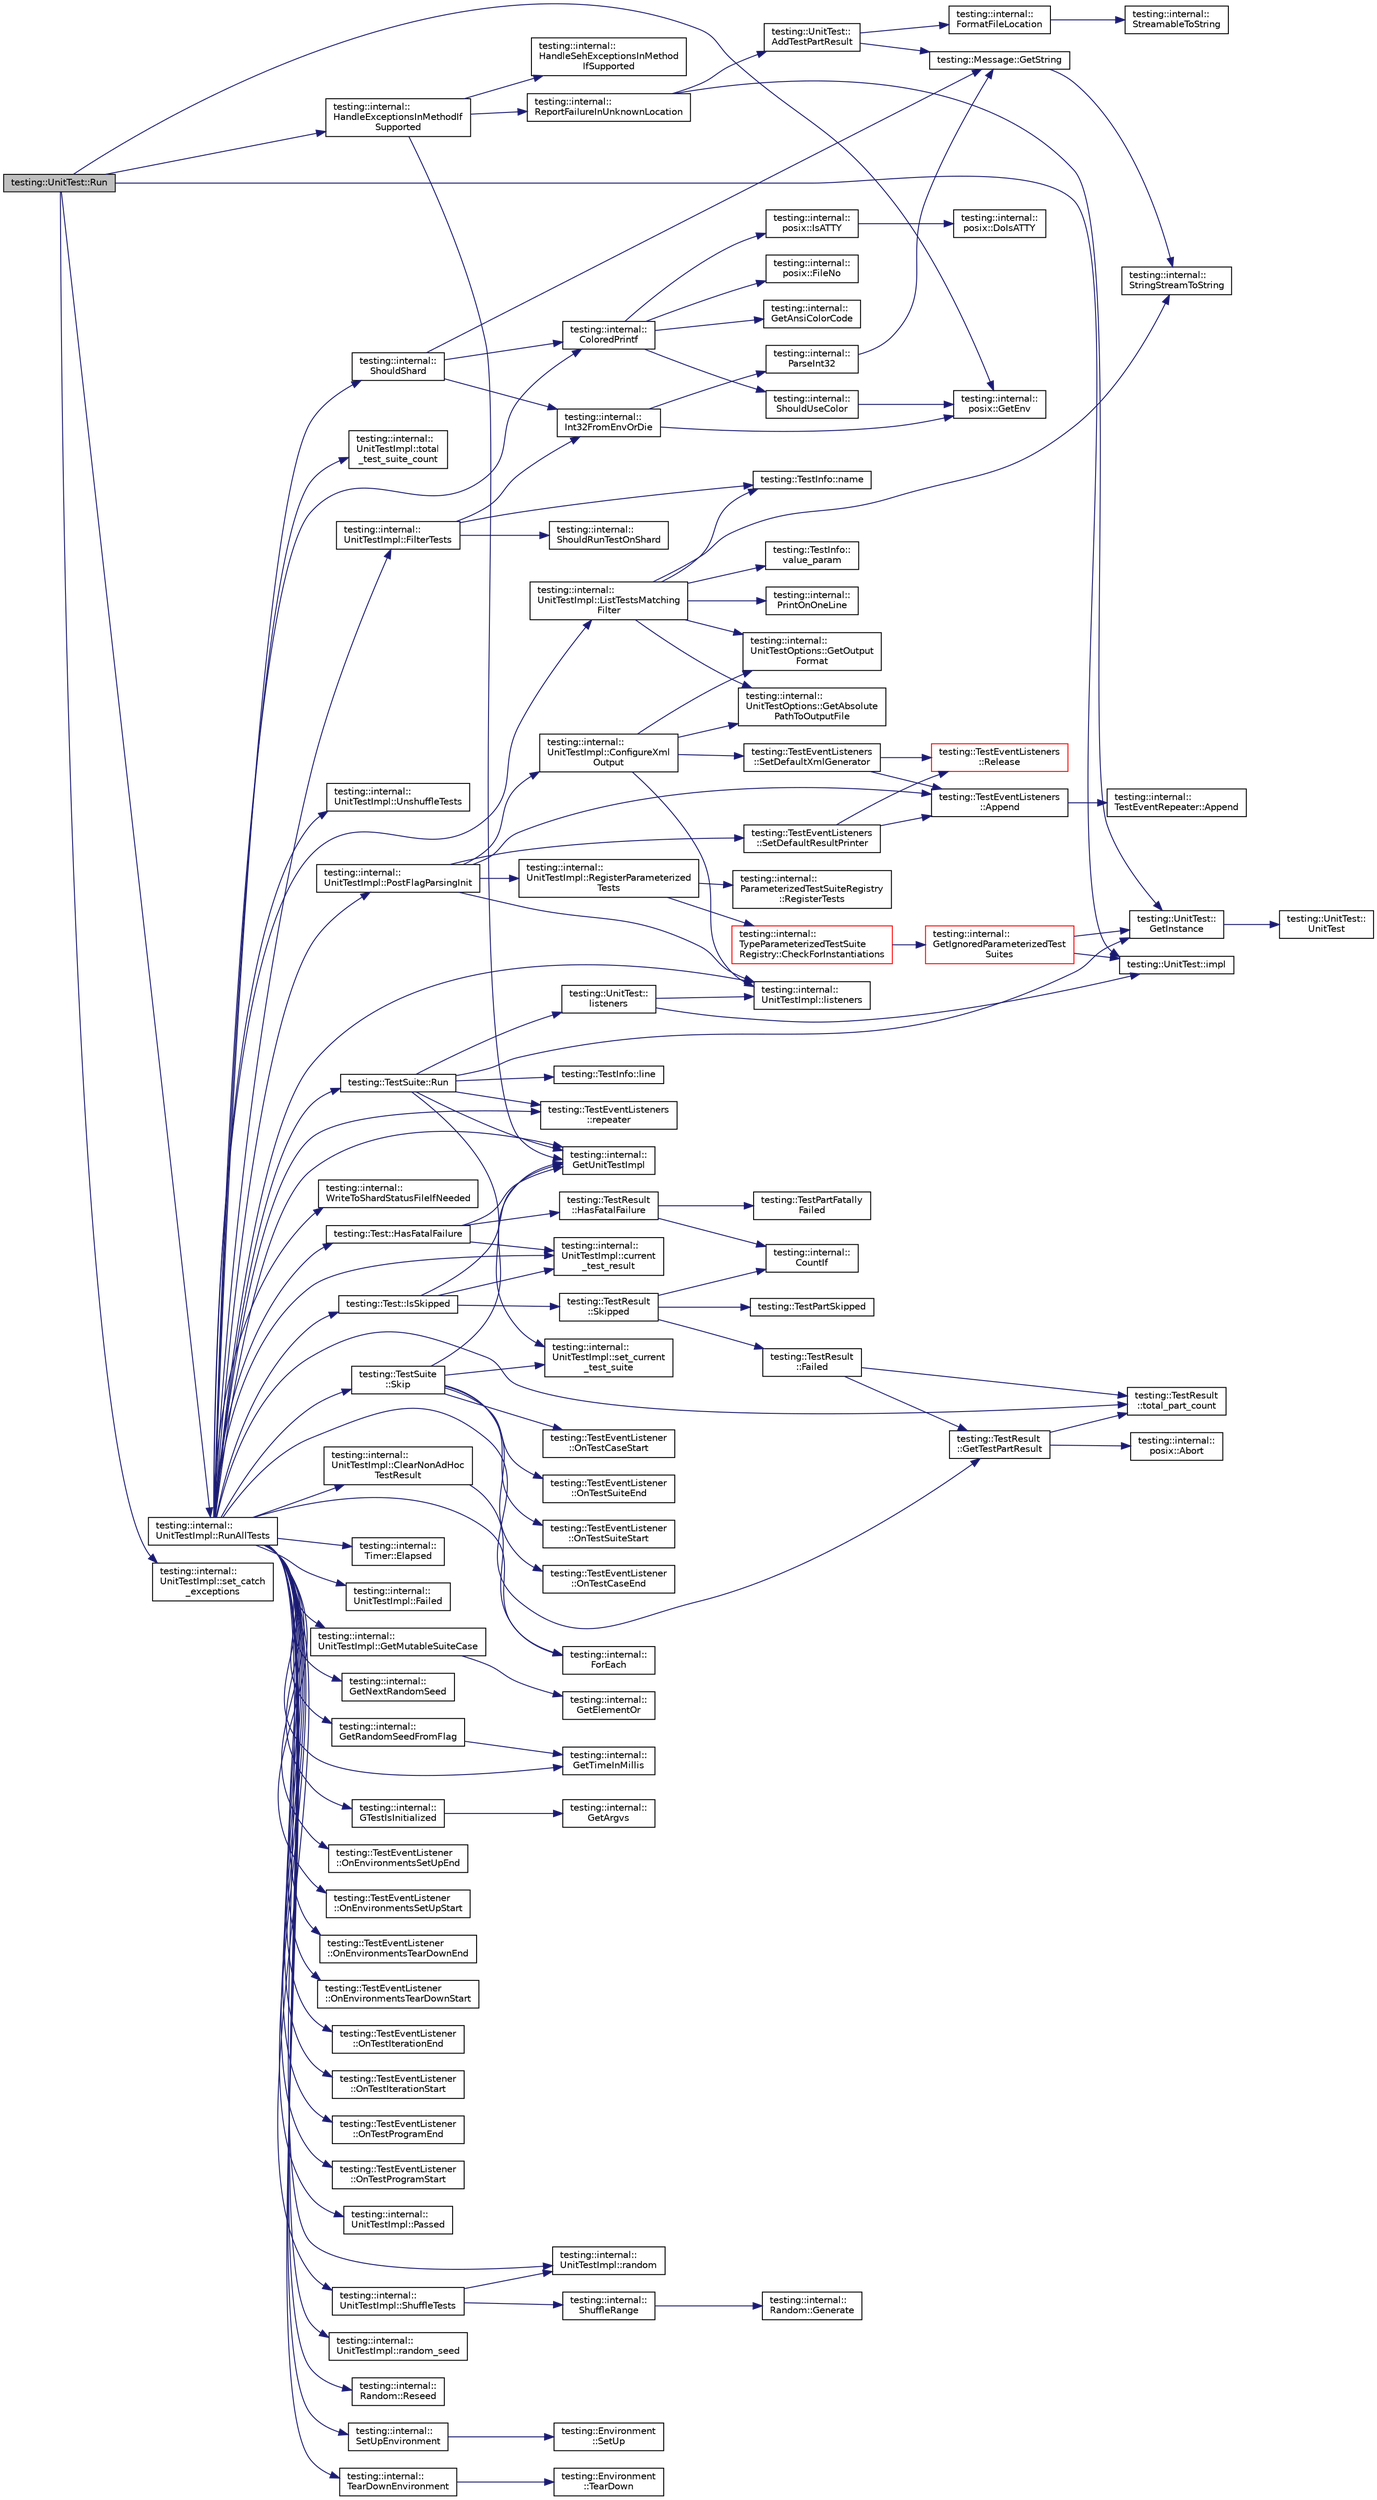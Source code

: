 digraph "testing::UnitTest::Run"
{
 // LATEX_PDF_SIZE
  bgcolor="transparent";
  edge [fontname="Helvetica",fontsize="10",labelfontname="Helvetica",labelfontsize="10"];
  node [fontname="Helvetica",fontsize="10",shape=record];
  rankdir="LR";
  Node1 [label="testing::UnitTest::Run",height=0.2,width=0.4,color="black", fillcolor="grey75", style="filled", fontcolor="black",tooltip=" "];
  Node1 -> Node2 [color="midnightblue",fontsize="10",style="solid",fontname="Helvetica"];
  Node2 [label="testing::internal::\lposix::GetEnv",height=0.2,width=0.4,color="black",URL="$namespacetesting_1_1internal_1_1posix.html#a1d5e3da5a27eed25986859fa83cafe95",tooltip=" "];
  Node1 -> Node3 [color="midnightblue",fontsize="10",style="solid",fontname="Helvetica"];
  Node3 [label="testing::internal::\lHandleExceptionsInMethodIf\lSupported",height=0.2,width=0.4,color="black",URL="$namespacetesting_1_1internal.html#addb2ed165b92b74e25fe9ebe9e46b9f9",tooltip=" "];
  Node3 -> Node4 [color="midnightblue",fontsize="10",style="solid",fontname="Helvetica"];
  Node4 [label="testing::internal::\lGetUnitTestImpl",height=0.2,width=0.4,color="black",URL="$namespacetesting_1_1internal.html#a9bd0caf5d16512de38b39599c13ee634",tooltip=" "];
  Node3 -> Node5 [color="midnightblue",fontsize="10",style="solid",fontname="Helvetica"];
  Node5 [label="testing::internal::\lHandleSehExceptionsInMethod\lIfSupported",height=0.2,width=0.4,color="black",URL="$namespacetesting_1_1internal.html#ac5293b438139ef7ed05cb7fcaaf63545",tooltip=" "];
  Node3 -> Node6 [color="midnightblue",fontsize="10",style="solid",fontname="Helvetica"];
  Node6 [label="testing::internal::\lReportFailureInUnknownLocation",height=0.2,width=0.4,color="black",URL="$namespacetesting_1_1internal.html#a85f6ff0e40f9a5f10af66a73cf1364fa",tooltip=" "];
  Node6 -> Node7 [color="midnightblue",fontsize="10",style="solid",fontname="Helvetica"];
  Node7 [label="testing::UnitTest::\lAddTestPartResult",height=0.2,width=0.4,color="black",URL="$classtesting_1_1UnitTest.html#a1d157d2e9a5c1d3405333410c6b13932",tooltip=" "];
  Node7 -> Node8 [color="midnightblue",fontsize="10",style="solid",fontname="Helvetica"];
  Node8 [label="testing::internal::\lFormatFileLocation",height=0.2,width=0.4,color="black",URL="$namespacetesting_1_1internal.html#aea0ca448425df26e868a7d9447b9b7a1",tooltip=" "];
  Node8 -> Node9 [color="midnightblue",fontsize="10",style="solid",fontname="Helvetica"];
  Node9 [label="testing::internal::\lStreamableToString",height=0.2,width=0.4,color="black",URL="$namespacetesting_1_1internal.html#aad4beed95d0846e6ffc5da0978ef3bb9",tooltip=" "];
  Node7 -> Node10 [color="midnightblue",fontsize="10",style="solid",fontname="Helvetica"];
  Node10 [label="testing::Message::GetString",height=0.2,width=0.4,color="black",URL="$classtesting_1_1Message.html#a2cdc4df62bdcc9df37651a1cf527704e",tooltip=" "];
  Node10 -> Node11 [color="midnightblue",fontsize="10",style="solid",fontname="Helvetica"];
  Node11 [label="testing::internal::\lStringStreamToString",height=0.2,width=0.4,color="black",URL="$namespacetesting_1_1internal.html#ac0a2b7f69fc829d80a39e925b6417e39",tooltip=" "];
  Node6 -> Node12 [color="midnightblue",fontsize="10",style="solid",fontname="Helvetica"];
  Node12 [label="testing::UnitTest::\lGetInstance",height=0.2,width=0.4,color="black",URL="$classtesting_1_1UnitTest.html#a24192400b70b3b946746954e9574fb8e",tooltip=" "];
  Node12 -> Node13 [color="midnightblue",fontsize="10",style="solid",fontname="Helvetica"];
  Node13 [label="testing::UnitTest::\lUnitTest",height=0.2,width=0.4,color="black",URL="$classtesting_1_1UnitTest.html#a5e646d37f980429c310af696c8775f5c",tooltip=" "];
  Node1 -> Node14 [color="midnightblue",fontsize="10",style="solid",fontname="Helvetica"];
  Node14 [label="testing::UnitTest::impl",height=0.2,width=0.4,color="black",URL="$classtesting_1_1UnitTest.html#a4df5d11a58affb337d7fa62eaa07690e",tooltip=" "];
  Node1 -> Node15 [color="midnightblue",fontsize="10",style="solid",fontname="Helvetica"];
  Node15 [label="testing::internal::\lUnitTestImpl::RunAllTests",height=0.2,width=0.4,color="black",URL="$classtesting_1_1internal_1_1UnitTestImpl.html#a1fb6be9971f4768c4136a05aa9e7e375",tooltip=" "];
  Node15 -> Node16 [color="midnightblue",fontsize="10",style="solid",fontname="Helvetica"];
  Node16 [label="testing::internal::\lUnitTestImpl::ClearNonAdHoc\lTestResult",height=0.2,width=0.4,color="black",URL="$classtesting_1_1internal_1_1UnitTestImpl.html#a96c2a5b23541ef01020c402644563ba1",tooltip=" "];
  Node16 -> Node17 [color="midnightblue",fontsize="10",style="solid",fontname="Helvetica"];
  Node17 [label="testing::internal::\lForEach",height=0.2,width=0.4,color="black",URL="$namespacetesting_1_1internal.html#a52f5504ed65d116201ccb8f99a44fd7e",tooltip=" "];
  Node15 -> Node18 [color="midnightblue",fontsize="10",style="solid",fontname="Helvetica"];
  Node18 [label="testing::internal::\lColoredPrintf",height=0.2,width=0.4,color="black",URL="$namespacetesting_1_1internal.html#a1d9493ff218e622051c53094eb54bcd6",tooltip=" "];
  Node18 -> Node19 [color="midnightblue",fontsize="10",style="solid",fontname="Helvetica"];
  Node19 [label="testing::internal::\lposix::FileNo",height=0.2,width=0.4,color="black",URL="$namespacetesting_1_1internal_1_1posix.html#a3117b067e1f942a2031e666953120ccc",tooltip=" "];
  Node18 -> Node20 [color="midnightblue",fontsize="10",style="solid",fontname="Helvetica"];
  Node20 [label="testing::internal::\lGetAnsiColorCode",height=0.2,width=0.4,color="black",URL="$namespacetesting_1_1internal.html#a27e2b771bd01c527d3e9c232a346315f",tooltip=" "];
  Node18 -> Node21 [color="midnightblue",fontsize="10",style="solid",fontname="Helvetica"];
  Node21 [label="testing::internal::\lposix::IsATTY",height=0.2,width=0.4,color="black",URL="$namespacetesting_1_1internal_1_1posix.html#a16ebe936b3a8ea462a94191635aedc27",tooltip=" "];
  Node21 -> Node22 [color="midnightblue",fontsize="10",style="solid",fontname="Helvetica"];
  Node22 [label="testing::internal::\lposix::DoIsATTY",height=0.2,width=0.4,color="black",URL="$namespacetesting_1_1internal_1_1posix.html#a10ec8d66be38419e0f99253e63def3d8",tooltip=" "];
  Node18 -> Node23 [color="midnightblue",fontsize="10",style="solid",fontname="Helvetica"];
  Node23 [label="testing::internal::\lShouldUseColor",height=0.2,width=0.4,color="black",URL="$namespacetesting_1_1internal.html#ac1db1b4603967a6c4404f31cbbac31a6",tooltip=" "];
  Node23 -> Node2 [color="midnightblue",fontsize="10",style="solid",fontname="Helvetica"];
  Node15 -> Node24 [color="midnightblue",fontsize="10",style="solid",fontname="Helvetica"];
  Node24 [label="testing::internal::\lUnitTestImpl::current\l_test_result",height=0.2,width=0.4,color="black",URL="$classtesting_1_1internal_1_1UnitTestImpl.html#aba3caef4ad23ce98be80250aeb0cc787",tooltip=" "];
  Node15 -> Node25 [color="midnightblue",fontsize="10",style="solid",fontname="Helvetica"];
  Node25 [label="testing::internal::\lTimer::Elapsed",height=0.2,width=0.4,color="black",URL="$classtesting_1_1internal_1_1Timer.html#a790226a241b81323a9ca7fc7b9452bf3",tooltip=" "];
  Node15 -> Node26 [color="midnightblue",fontsize="10",style="solid",fontname="Helvetica"];
  Node26 [label="testing::internal::\lUnitTestImpl::Failed",height=0.2,width=0.4,color="black",URL="$classtesting_1_1internal_1_1UnitTestImpl.html#a0c95d1b56b5f33057afc516db05ac313",tooltip=" "];
  Node15 -> Node27 [color="midnightblue",fontsize="10",style="solid",fontname="Helvetica"];
  Node27 [label="testing::internal::\lUnitTestImpl::FilterTests",height=0.2,width=0.4,color="black",URL="$classtesting_1_1internal_1_1UnitTestImpl.html#abd47e447f0c2557ed528db0350671bed",tooltip=" "];
  Node27 -> Node28 [color="midnightblue",fontsize="10",style="solid",fontname="Helvetica"];
  Node28 [label="testing::internal::\lInt32FromEnvOrDie",height=0.2,width=0.4,color="black",URL="$namespacetesting_1_1internal.html#aa4429a43615dd8c575e1456a30844af8",tooltip=" "];
  Node28 -> Node2 [color="midnightblue",fontsize="10",style="solid",fontname="Helvetica"];
  Node28 -> Node29 [color="midnightblue",fontsize="10",style="solid",fontname="Helvetica"];
  Node29 [label="testing::internal::\lParseInt32",height=0.2,width=0.4,color="black",URL="$namespacetesting_1_1internal.html#a4d891c6743bbc5c44b6ce06d7417926c",tooltip=" "];
  Node29 -> Node10 [color="midnightblue",fontsize="10",style="solid",fontname="Helvetica"];
  Node27 -> Node30 [color="midnightblue",fontsize="10",style="solid",fontname="Helvetica"];
  Node30 [label="testing::TestInfo::name",height=0.2,width=0.4,color="black",URL="$classtesting_1_1TestInfo.html#ac2581b45eccc9a3b94cb41c4807d0e34",tooltip=" "];
  Node27 -> Node31 [color="midnightblue",fontsize="10",style="solid",fontname="Helvetica"];
  Node31 [label="testing::internal::\lShouldRunTestOnShard",height=0.2,width=0.4,color="black",URL="$namespacetesting_1_1internal.html#a437bd89f5bc532778d7467600e210395",tooltip=" "];
  Node15 -> Node17 [color="midnightblue",fontsize="10",style="solid",fontname="Helvetica"];
  Node15 -> Node32 [color="midnightblue",fontsize="10",style="solid",fontname="Helvetica"];
  Node32 [label="testing::internal::\lUnitTestImpl::GetMutableSuiteCase",height=0.2,width=0.4,color="black",URL="$classtesting_1_1internal_1_1UnitTestImpl.html#a5fc4c141cf1bc1652a324fa562f29b98",tooltip=" "];
  Node32 -> Node33 [color="midnightblue",fontsize="10",style="solid",fontname="Helvetica"];
  Node33 [label="testing::internal::\lGetElementOr",height=0.2,width=0.4,color="black",URL="$namespacetesting_1_1internal.html#a71fdd20a0686bea3dc0cdcd95e0bca1c",tooltip=" "];
  Node15 -> Node34 [color="midnightblue",fontsize="10",style="solid",fontname="Helvetica"];
  Node34 [label="testing::internal::\lGetNextRandomSeed",height=0.2,width=0.4,color="black",URL="$namespacetesting_1_1internal.html#a6e07a655cb987d131cd8fbeba9a7f1eb",tooltip=" "];
  Node15 -> Node35 [color="midnightblue",fontsize="10",style="solid",fontname="Helvetica"];
  Node35 [label="testing::internal::\lGetRandomSeedFromFlag",height=0.2,width=0.4,color="black",URL="$namespacetesting_1_1internal.html#a1b1e98d2e659f313d40e17cc66ae7193",tooltip=" "];
  Node35 -> Node36 [color="midnightblue",fontsize="10",style="solid",fontname="Helvetica"];
  Node36 [label="testing::internal::\lGetTimeInMillis",height=0.2,width=0.4,color="black",URL="$namespacetesting_1_1internal.html#ae66b46943a429e6efb1db456d4cae90c",tooltip=" "];
  Node15 -> Node37 [color="midnightblue",fontsize="10",style="solid",fontname="Helvetica"];
  Node37 [label="testing::TestResult\l::GetTestPartResult",height=0.2,width=0.4,color="black",URL="$classtesting_1_1TestResult.html#a765c1e734ac08115757b343d57226bba",tooltip=" "];
  Node37 -> Node38 [color="midnightblue",fontsize="10",style="solid",fontname="Helvetica"];
  Node38 [label="testing::internal::\lposix::Abort",height=0.2,width=0.4,color="black",URL="$namespacetesting_1_1internal_1_1posix.html#a69b8278c59359dd6a6f941b4643db9fb",tooltip=" "];
  Node37 -> Node39 [color="midnightblue",fontsize="10",style="solid",fontname="Helvetica"];
  Node39 [label="testing::TestResult\l::total_part_count",height=0.2,width=0.4,color="black",URL="$classtesting_1_1TestResult.html#a6174aa4019dcda7c34d776b5741c9032",tooltip=" "];
  Node15 -> Node36 [color="midnightblue",fontsize="10",style="solid",fontname="Helvetica"];
  Node15 -> Node4 [color="midnightblue",fontsize="10",style="solid",fontname="Helvetica"];
  Node15 -> Node40 [color="midnightblue",fontsize="10",style="solid",fontname="Helvetica"];
  Node40 [label="testing::internal::\lGTestIsInitialized",height=0.2,width=0.4,color="black",URL="$namespacetesting_1_1internal.html#a91e707e0d371fae0224ffd37f0d042af",tooltip=" "];
  Node40 -> Node41 [color="midnightblue",fontsize="10",style="solid",fontname="Helvetica"];
  Node41 [label="testing::internal::\lGetArgvs",height=0.2,width=0.4,color="black",URL="$namespacetesting_1_1internal.html#a9608256c67f889006be44912e57e3d4f",tooltip=" "];
  Node15 -> Node42 [color="midnightblue",fontsize="10",style="solid",fontname="Helvetica"];
  Node42 [label="testing::Test::HasFatalFailure",height=0.2,width=0.4,color="black",URL="$classtesting_1_1Test.html#a5e83604628ef542af888d631566ff60c",tooltip=" "];
  Node42 -> Node24 [color="midnightblue",fontsize="10",style="solid",fontname="Helvetica"];
  Node42 -> Node4 [color="midnightblue",fontsize="10",style="solid",fontname="Helvetica"];
  Node42 -> Node43 [color="midnightblue",fontsize="10",style="solid",fontname="Helvetica"];
  Node43 [label="testing::TestResult\l::HasFatalFailure",height=0.2,width=0.4,color="black",URL="$classtesting_1_1TestResult.html#a30e00d4076ae07fb5ad7b623d9dc1fe4",tooltip=" "];
  Node43 -> Node44 [color="midnightblue",fontsize="10",style="solid",fontname="Helvetica"];
  Node44 [label="testing::internal::\lCountIf",height=0.2,width=0.4,color="black",URL="$namespacetesting_1_1internal.html#a1e77a774d910346eff11a86d8df783a5",tooltip=" "];
  Node43 -> Node45 [color="midnightblue",fontsize="10",style="solid",fontname="Helvetica"];
  Node45 [label="testing::TestPartFatally\lFailed",height=0.2,width=0.4,color="black",URL="$namespacetesting.html#a9f19442d566c7eaec0702b9fcf282b63",tooltip=" "];
  Node15 -> Node46 [color="midnightblue",fontsize="10",style="solid",fontname="Helvetica"];
  Node46 [label="testing::Test::IsSkipped",height=0.2,width=0.4,color="black",URL="$classtesting_1_1Test.html#a7f0ada5dbc9e772acb2b6cd0b1b300d7",tooltip=" "];
  Node46 -> Node24 [color="midnightblue",fontsize="10",style="solid",fontname="Helvetica"];
  Node46 -> Node4 [color="midnightblue",fontsize="10",style="solid",fontname="Helvetica"];
  Node46 -> Node47 [color="midnightblue",fontsize="10",style="solid",fontname="Helvetica"];
  Node47 [label="testing::TestResult\l::Skipped",height=0.2,width=0.4,color="black",URL="$classtesting_1_1TestResult.html#a4c9e954e0f8c1386206f2e6208c45244",tooltip=" "];
  Node47 -> Node44 [color="midnightblue",fontsize="10",style="solid",fontname="Helvetica"];
  Node47 -> Node48 [color="midnightblue",fontsize="10",style="solid",fontname="Helvetica"];
  Node48 [label="testing::TestResult\l::Failed",height=0.2,width=0.4,color="black",URL="$classtesting_1_1TestResult.html#afacc37e8b43c8574e4101bc61723c769",tooltip=" "];
  Node48 -> Node37 [color="midnightblue",fontsize="10",style="solid",fontname="Helvetica"];
  Node48 -> Node39 [color="midnightblue",fontsize="10",style="solid",fontname="Helvetica"];
  Node47 -> Node49 [color="midnightblue",fontsize="10",style="solid",fontname="Helvetica"];
  Node49 [label="testing::TestPartSkipped",height=0.2,width=0.4,color="black",URL="$namespacetesting.html#a1d38fc0d565b0302b8cbdb7658e21ef6",tooltip=" "];
  Node15 -> Node50 [color="midnightblue",fontsize="10",style="solid",fontname="Helvetica"];
  Node50 [label="testing::internal::\lUnitTestImpl::listeners",height=0.2,width=0.4,color="black",URL="$classtesting_1_1internal_1_1UnitTestImpl.html#a67211f8475936f88d0e4d30f841c0da4",tooltip=" "];
  Node15 -> Node51 [color="midnightblue",fontsize="10",style="solid",fontname="Helvetica"];
  Node51 [label="testing::internal::\lUnitTestImpl::ListTestsMatching\lFilter",height=0.2,width=0.4,color="black",URL="$classtesting_1_1internal_1_1UnitTestImpl.html#ad2cfedef41d3d29aad23c2c64214e6f3",tooltip=" "];
  Node51 -> Node52 [color="midnightblue",fontsize="10",style="solid",fontname="Helvetica"];
  Node52 [label="testing::internal::\lUnitTestOptions::GetAbsolute\lPathToOutputFile",height=0.2,width=0.4,color="black",URL="$classtesting_1_1internal_1_1UnitTestOptions.html#a8b29c6a22fd2f904c6b0453e403f58fa",tooltip=" "];
  Node51 -> Node53 [color="midnightblue",fontsize="10",style="solid",fontname="Helvetica"];
  Node53 [label="testing::internal::\lUnitTestOptions::GetOutput\lFormat",height=0.2,width=0.4,color="black",URL="$classtesting_1_1internal_1_1UnitTestOptions.html#ae7413a21296d885c6924650b51ac4f6d",tooltip=" "];
  Node51 -> Node30 [color="midnightblue",fontsize="10",style="solid",fontname="Helvetica"];
  Node51 -> Node54 [color="midnightblue",fontsize="10",style="solid",fontname="Helvetica"];
  Node54 [label="testing::internal::\lPrintOnOneLine",height=0.2,width=0.4,color="black",URL="$namespacetesting_1_1internal.html#a4a8708bfb808411f9d918c7356ae7362",tooltip=" "];
  Node51 -> Node11 [color="midnightblue",fontsize="10",style="solid",fontname="Helvetica"];
  Node51 -> Node55 [color="midnightblue",fontsize="10",style="solid",fontname="Helvetica"];
  Node55 [label="testing::TestInfo::\lvalue_param",height=0.2,width=0.4,color="black",URL="$classtesting_1_1TestInfo.html#abdf2c6cfcf4819e725816c64e1c1fc24",tooltip=" "];
  Node15 -> Node56 [color="midnightblue",fontsize="10",style="solid",fontname="Helvetica"];
  Node56 [label="testing::TestEventListener\l::OnEnvironmentsSetUpEnd",height=0.2,width=0.4,color="black",URL="$classtesting_1_1TestEventListener.html#aaa1021d75f5dbf3f05c829c1cc520341",tooltip=" "];
  Node15 -> Node57 [color="midnightblue",fontsize="10",style="solid",fontname="Helvetica"];
  Node57 [label="testing::TestEventListener\l::OnEnvironmentsSetUpStart",height=0.2,width=0.4,color="black",URL="$classtesting_1_1TestEventListener.html#aa6502e534919605be45f26a6daf9a40c",tooltip=" "];
  Node15 -> Node58 [color="midnightblue",fontsize="10",style="solid",fontname="Helvetica"];
  Node58 [label="testing::TestEventListener\l::OnEnvironmentsTearDownEnd",height=0.2,width=0.4,color="black",URL="$classtesting_1_1TestEventListener.html#a9ea04fa7f447865ba76df35e12ba2092",tooltip=" "];
  Node15 -> Node59 [color="midnightblue",fontsize="10",style="solid",fontname="Helvetica"];
  Node59 [label="testing::TestEventListener\l::OnEnvironmentsTearDownStart",height=0.2,width=0.4,color="black",URL="$classtesting_1_1TestEventListener.html#a468b5e6701bcb86cb2c956caadbba5e4",tooltip=" "];
  Node15 -> Node60 [color="midnightblue",fontsize="10",style="solid",fontname="Helvetica"];
  Node60 [label="testing::TestEventListener\l::OnTestIterationEnd",height=0.2,width=0.4,color="black",URL="$classtesting_1_1TestEventListener.html#a550fdb3e55726e4cefa09f5697941425",tooltip=" "];
  Node15 -> Node61 [color="midnightblue",fontsize="10",style="solid",fontname="Helvetica"];
  Node61 [label="testing::TestEventListener\l::OnTestIterationStart",height=0.2,width=0.4,color="black",URL="$classtesting_1_1TestEventListener.html#a60cc09b7907cb329d152eb5e7133bdeb",tooltip=" "];
  Node15 -> Node62 [color="midnightblue",fontsize="10",style="solid",fontname="Helvetica"];
  Node62 [label="testing::TestEventListener\l::OnTestProgramEnd",height=0.2,width=0.4,color="black",URL="$classtesting_1_1TestEventListener.html#ad15b6246d94c268e233487a86463ef3d",tooltip=" "];
  Node15 -> Node63 [color="midnightblue",fontsize="10",style="solid",fontname="Helvetica"];
  Node63 [label="testing::TestEventListener\l::OnTestProgramStart",height=0.2,width=0.4,color="black",URL="$classtesting_1_1TestEventListener.html#a5f6c84f39851e8a603a2d2e10063816b",tooltip=" "];
  Node15 -> Node64 [color="midnightblue",fontsize="10",style="solid",fontname="Helvetica"];
  Node64 [label="testing::internal::\lUnitTestImpl::Passed",height=0.2,width=0.4,color="black",URL="$classtesting_1_1internal_1_1UnitTestImpl.html#ae8e461369acfec902da382bc02297fe5",tooltip=" "];
  Node15 -> Node65 [color="midnightblue",fontsize="10",style="solid",fontname="Helvetica"];
  Node65 [label="testing::internal::\lUnitTestImpl::PostFlagParsingInit",height=0.2,width=0.4,color="black",URL="$classtesting_1_1internal_1_1UnitTestImpl.html#a772894193104b1b2516f16e6ff813168",tooltip=" "];
  Node65 -> Node66 [color="midnightblue",fontsize="10",style="solid",fontname="Helvetica"];
  Node66 [label="testing::TestEventListeners\l::Append",height=0.2,width=0.4,color="black",URL="$classtesting_1_1TestEventListeners.html#a1207dce74d64c1c39ffa6105560536a0",tooltip=" "];
  Node66 -> Node67 [color="midnightblue",fontsize="10",style="solid",fontname="Helvetica"];
  Node67 [label="testing::internal::\lTestEventRepeater::Append",height=0.2,width=0.4,color="black",URL="$classtesting_1_1internal_1_1TestEventRepeater.html#ad154ce021881721a5c46994316b14cb1",tooltip=" "];
  Node65 -> Node68 [color="midnightblue",fontsize="10",style="solid",fontname="Helvetica"];
  Node68 [label="testing::internal::\lUnitTestImpl::ConfigureXml\lOutput",height=0.2,width=0.4,color="black",URL="$classtesting_1_1internal_1_1UnitTestImpl.html#a21cd7b2928de03a55b5252f29dd5ae6d",tooltip=" "];
  Node68 -> Node52 [color="midnightblue",fontsize="10",style="solid",fontname="Helvetica"];
  Node68 -> Node53 [color="midnightblue",fontsize="10",style="solid",fontname="Helvetica"];
  Node68 -> Node50 [color="midnightblue",fontsize="10",style="solid",fontname="Helvetica"];
  Node68 -> Node69 [color="midnightblue",fontsize="10",style="solid",fontname="Helvetica"];
  Node69 [label="testing::TestEventListeners\l::SetDefaultXmlGenerator",height=0.2,width=0.4,color="black",URL="$classtesting_1_1TestEventListeners.html#a36dbac47563ef8bb78cb467d11f5b4d9",tooltip=" "];
  Node69 -> Node66 [color="midnightblue",fontsize="10",style="solid",fontname="Helvetica"];
  Node69 -> Node70 [color="midnightblue",fontsize="10",style="solid",fontname="Helvetica"];
  Node70 [label="testing::TestEventListeners\l::Release",height=0.2,width=0.4,color="red",URL="$classtesting_1_1TestEventListeners.html#a038c9fa1975f84d6f3d25b52bc7bccdd",tooltip=" "];
  Node65 -> Node50 [color="midnightblue",fontsize="10",style="solid",fontname="Helvetica"];
  Node65 -> Node72 [color="midnightblue",fontsize="10",style="solid",fontname="Helvetica"];
  Node72 [label="testing::internal::\lUnitTestImpl::RegisterParameterized\lTests",height=0.2,width=0.4,color="black",URL="$classtesting_1_1internal_1_1UnitTestImpl.html#af84d2515f1a272a8783f00a3e8c0aff8",tooltip=" "];
  Node72 -> Node73 [color="midnightblue",fontsize="10",style="solid",fontname="Helvetica"];
  Node73 [label="testing::internal::\lTypeParameterizedTestSuite\lRegistry::CheckForInstantiations",height=0.2,width=0.4,color="red",URL="$classtesting_1_1internal_1_1TypeParameterizedTestSuiteRegistry.html#ad3b086596f2a84f3344fe1558126afbb",tooltip=" "];
  Node73 -> Node74 [color="midnightblue",fontsize="10",style="solid",fontname="Helvetica"];
  Node74 [label="testing::internal::\lGetIgnoredParameterizedTest\lSuites",height=0.2,width=0.4,color="red",URL="$namespacetesting_1_1internal.html#af4e3dd7984d2fbd8df81e8ffb57c5cdf",tooltip=" "];
  Node74 -> Node12 [color="midnightblue",fontsize="10",style="solid",fontname="Helvetica"];
  Node74 -> Node14 [color="midnightblue",fontsize="10",style="solid",fontname="Helvetica"];
  Node72 -> Node81 [color="midnightblue",fontsize="10",style="solid",fontname="Helvetica"];
  Node81 [label="testing::internal::\lParameterizedTestSuiteRegistry\l::RegisterTests",height=0.2,width=0.4,color="black",URL="$classtesting_1_1internal_1_1ParameterizedTestSuiteRegistry.html#a44c2ee0296de42dc6ca7abbf48d00495",tooltip=" "];
  Node65 -> Node82 [color="midnightblue",fontsize="10",style="solid",fontname="Helvetica"];
  Node82 [label="testing::TestEventListeners\l::SetDefaultResultPrinter",height=0.2,width=0.4,color="black",URL="$classtesting_1_1TestEventListeners.html#aeaab55da7c18c35fb12c27c18ff99955",tooltip=" "];
  Node82 -> Node66 [color="midnightblue",fontsize="10",style="solid",fontname="Helvetica"];
  Node82 -> Node70 [color="midnightblue",fontsize="10",style="solid",fontname="Helvetica"];
  Node15 -> Node83 [color="midnightblue",fontsize="10",style="solid",fontname="Helvetica"];
  Node83 [label="testing::internal::\lUnitTestImpl::random",height=0.2,width=0.4,color="black",URL="$classtesting_1_1internal_1_1UnitTestImpl.html#ab3b45b5eb4d583219a3602011ea44347",tooltip=" "];
  Node15 -> Node84 [color="midnightblue",fontsize="10",style="solid",fontname="Helvetica"];
  Node84 [label="testing::internal::\lUnitTestImpl::random_seed",height=0.2,width=0.4,color="black",URL="$classtesting_1_1internal_1_1UnitTestImpl.html#a625b9fb6d17b008c44fc902255e6343c",tooltip=" "];
  Node15 -> Node85 [color="midnightblue",fontsize="10",style="solid",fontname="Helvetica"];
  Node85 [label="testing::TestEventListeners\l::repeater",height=0.2,width=0.4,color="black",URL="$classtesting_1_1TestEventListeners.html#ad28af964081553de465fbfc1c5a46650",tooltip=" "];
  Node15 -> Node86 [color="midnightblue",fontsize="10",style="solid",fontname="Helvetica"];
  Node86 [label="testing::internal::\lRandom::Reseed",height=0.2,width=0.4,color="black",URL="$classtesting_1_1internal_1_1Random.html#aff90ca107631cf4c8eebdc0602fddc3a",tooltip=" "];
  Node15 -> Node87 [color="midnightblue",fontsize="10",style="solid",fontname="Helvetica"];
  Node87 [label="testing::TestSuite::Run",height=0.2,width=0.4,color="black",URL="$classtesting_1_1TestSuite.html#a16c6fb9e056f1d9113ca1e6eaf9b58bc",tooltip=" "];
  Node87 -> Node12 [color="midnightblue",fontsize="10",style="solid",fontname="Helvetica"];
  Node87 -> Node4 [color="midnightblue",fontsize="10",style="solid",fontname="Helvetica"];
  Node87 -> Node88 [color="midnightblue",fontsize="10",style="solid",fontname="Helvetica"];
  Node88 [label="testing::TestInfo::line",height=0.2,width=0.4,color="black",URL="$classtesting_1_1TestInfo.html#af5931cfc594b5d660c56b3c61c41ea13",tooltip=" "];
  Node87 -> Node89 [color="midnightblue",fontsize="10",style="solid",fontname="Helvetica"];
  Node89 [label="testing::UnitTest::\llisteners",height=0.2,width=0.4,color="black",URL="$classtesting_1_1UnitTest.html#aac10085cf7c0d1751306db10cdd953cb",tooltip=" "];
  Node89 -> Node14 [color="midnightblue",fontsize="10",style="solid",fontname="Helvetica"];
  Node89 -> Node50 [color="midnightblue",fontsize="10",style="solid",fontname="Helvetica"];
  Node87 -> Node85 [color="midnightblue",fontsize="10",style="solid",fontname="Helvetica"];
  Node87 -> Node90 [color="midnightblue",fontsize="10",style="solid",fontname="Helvetica"];
  Node90 [label="testing::internal::\lUnitTestImpl::set_current\l_test_suite",height=0.2,width=0.4,color="black",URL="$classtesting_1_1internal_1_1UnitTestImpl.html#abe8dee80b17fe7d399ca95f048012571",tooltip=" "];
  Node15 -> Node91 [color="midnightblue",fontsize="10",style="solid",fontname="Helvetica"];
  Node91 [label="testing::internal::\lSetUpEnvironment",height=0.2,width=0.4,color="black",URL="$namespacetesting_1_1internal.html#a5f5535012d4548788a5d1a4e0f18e19e",tooltip=" "];
  Node91 -> Node92 [color="midnightblue",fontsize="10",style="solid",fontname="Helvetica"];
  Node92 [label="testing::Environment\l::SetUp",height=0.2,width=0.4,color="black",URL="$classtesting_1_1Environment.html#a1bf8cafaa9d4eba9feb98655ee434eb3",tooltip=" "];
  Node15 -> Node93 [color="midnightblue",fontsize="10",style="solid",fontname="Helvetica"];
  Node93 [label="testing::internal::\lShouldShard",height=0.2,width=0.4,color="black",URL="$namespacetesting_1_1internal.html#a0fe41657b1d1ab7ec4e37ec07403ee6c",tooltip=" "];
  Node93 -> Node18 [color="midnightblue",fontsize="10",style="solid",fontname="Helvetica"];
  Node93 -> Node10 [color="midnightblue",fontsize="10",style="solid",fontname="Helvetica"];
  Node93 -> Node28 [color="midnightblue",fontsize="10",style="solid",fontname="Helvetica"];
  Node15 -> Node94 [color="midnightblue",fontsize="10",style="solid",fontname="Helvetica"];
  Node94 [label="testing::internal::\lUnitTestImpl::ShuffleTests",height=0.2,width=0.4,color="black",URL="$classtesting_1_1internal_1_1UnitTestImpl.html#aaaa38e6a4372e6bb9bbe3143a3a32b65",tooltip=" "];
  Node94 -> Node83 [color="midnightblue",fontsize="10",style="solid",fontname="Helvetica"];
  Node94 -> Node95 [color="midnightblue",fontsize="10",style="solid",fontname="Helvetica"];
  Node95 [label="testing::internal::\lShuffleRange",height=0.2,width=0.4,color="black",URL="$namespacetesting_1_1internal.html#a0e1d3dc36138a591769412d4c7779861",tooltip=" "];
  Node95 -> Node96 [color="midnightblue",fontsize="10",style="solid",fontname="Helvetica"];
  Node96 [label="testing::internal::\lRandom::Generate",height=0.2,width=0.4,color="black",URL="$classtesting_1_1internal_1_1Random.html#a882b0d1ba8659d7ff09862f2394cf443",tooltip=" "];
  Node15 -> Node97 [color="midnightblue",fontsize="10",style="solid",fontname="Helvetica"];
  Node97 [label="testing::TestSuite\l::Skip",height=0.2,width=0.4,color="black",URL="$classtesting_1_1TestSuite.html#a05ee4481262f828c8df5190d5bd36475",tooltip=" "];
  Node97 -> Node4 [color="midnightblue",fontsize="10",style="solid",fontname="Helvetica"];
  Node97 -> Node98 [color="midnightblue",fontsize="10",style="solid",fontname="Helvetica"];
  Node98 [label="testing::TestEventListener\l::OnTestCaseEnd",height=0.2,width=0.4,color="black",URL="$classtesting_1_1TestEventListener.html#a6cada1572dde8010b94f6dd237ce52f4",tooltip=" "];
  Node97 -> Node99 [color="midnightblue",fontsize="10",style="solid",fontname="Helvetica"];
  Node99 [label="testing::TestEventListener\l::OnTestCaseStart",height=0.2,width=0.4,color="black",URL="$classtesting_1_1TestEventListener.html#ac48628c9f78d3e10bff77c7366e9e780",tooltip=" "];
  Node97 -> Node100 [color="midnightblue",fontsize="10",style="solid",fontname="Helvetica"];
  Node100 [label="testing::TestEventListener\l::OnTestSuiteEnd",height=0.2,width=0.4,color="black",URL="$classtesting_1_1TestEventListener.html#a8962caad5d2522c9160c794074a662ee",tooltip=" "];
  Node97 -> Node101 [color="midnightblue",fontsize="10",style="solid",fontname="Helvetica"];
  Node101 [label="testing::TestEventListener\l::OnTestSuiteStart",height=0.2,width=0.4,color="black",URL="$classtesting_1_1TestEventListener.html#a2726cc70dfda861f109355f1d9f09dfe",tooltip=" "];
  Node97 -> Node90 [color="midnightblue",fontsize="10",style="solid",fontname="Helvetica"];
  Node15 -> Node102 [color="midnightblue",fontsize="10",style="solid",fontname="Helvetica"];
  Node102 [label="testing::internal::\lTearDownEnvironment",height=0.2,width=0.4,color="black",URL="$namespacetesting_1_1internal.html#ac467e871e4781da3f5ebed2a4465aec4",tooltip=" "];
  Node102 -> Node103 [color="midnightblue",fontsize="10",style="solid",fontname="Helvetica"];
  Node103 [label="testing::Environment\l::TearDown",height=0.2,width=0.4,color="black",URL="$classtesting_1_1Environment.html#a039bdaa705c46b9b88234cf4d3bb6254",tooltip=" "];
  Node15 -> Node39 [color="midnightblue",fontsize="10",style="solid",fontname="Helvetica"];
  Node15 -> Node104 [color="midnightblue",fontsize="10",style="solid",fontname="Helvetica"];
  Node104 [label="testing::internal::\lUnitTestImpl::total\l_test_suite_count",height=0.2,width=0.4,color="black",URL="$classtesting_1_1internal_1_1UnitTestImpl.html#af4d396fe75580e5b7b0f60762f17b24a",tooltip=" "];
  Node15 -> Node105 [color="midnightblue",fontsize="10",style="solid",fontname="Helvetica"];
  Node105 [label="testing::internal::\lUnitTestImpl::UnshuffleTests",height=0.2,width=0.4,color="black",URL="$classtesting_1_1internal_1_1UnitTestImpl.html#a1ee7db3bf8284dd9dce4dc857564bce3",tooltip=" "];
  Node15 -> Node106 [color="midnightblue",fontsize="10",style="solid",fontname="Helvetica"];
  Node106 [label="testing::internal::\lWriteToShardStatusFileIfNeeded",height=0.2,width=0.4,color="black",URL="$namespacetesting_1_1internal.html#a19b35b39782d41e6ef76e1910a3a502e",tooltip=" "];
  Node1 -> Node107 [color="midnightblue",fontsize="10",style="solid",fontname="Helvetica"];
  Node107 [label="testing::internal::\lUnitTestImpl::set_catch\l_exceptions",height=0.2,width=0.4,color="black",URL="$classtesting_1_1internal_1_1UnitTestImpl.html#aefec23506cd772c3abc536cda301d926",tooltip=" "];
}
